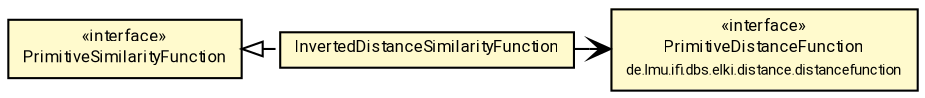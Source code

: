#!/usr/local/bin/dot
#
# Class diagram 
# Generated by UMLGraph version R5_7_2-60-g0e99a6 (http://www.spinellis.gr/umlgraph/)
#

digraph G {
	graph [fontnames="svg"]
	edge [fontname="Roboto",fontsize=7,labelfontname="Roboto",labelfontsize=7,color="black"];
	node [fontname="Roboto",fontcolor="black",fontsize=8,shape=plaintext,margin=0,width=0,height=0];
	nodesep=0.15;
	ranksep=0.25;
	rankdir=LR;
	// de.lmu.ifi.dbs.elki.distance.distancefunction.PrimitiveDistanceFunction<O>
	c5525324 [label=<<table title="de.lmu.ifi.dbs.elki.distance.distancefunction.PrimitiveDistanceFunction" border="0" cellborder="1" cellspacing="0" cellpadding="2" bgcolor="LemonChiffon" href="../distancefunction/PrimitiveDistanceFunction.html" target="_parent">
		<tr><td><table border="0" cellspacing="0" cellpadding="1">
		<tr><td align="center" balign="center"> &#171;interface&#187; </td></tr>
		<tr><td align="center" balign="center"> <font face="Roboto">PrimitiveDistanceFunction</font> </td></tr>
		<tr><td align="center" balign="center"> <font face="Roboto" point-size="7.0">de.lmu.ifi.dbs.elki.distance.distancefunction</font> </td></tr>
		</table></td></tr>
		</table>>, URL="../distancefunction/PrimitiveDistanceFunction.html"];
	// de.lmu.ifi.dbs.elki.distance.similarityfunction.PrimitiveSimilarityFunction<O>
	c5525331 [label=<<table title="de.lmu.ifi.dbs.elki.distance.similarityfunction.PrimitiveSimilarityFunction" border="0" cellborder="1" cellspacing="0" cellpadding="2" bgcolor="LemonChiffon" href="PrimitiveSimilarityFunction.html" target="_parent">
		<tr><td><table border="0" cellspacing="0" cellpadding="1">
		<tr><td align="center" balign="center"> &#171;interface&#187; </td></tr>
		<tr><td align="center" balign="center"> <font face="Roboto">PrimitiveSimilarityFunction</font> </td></tr>
		</table></td></tr>
		</table>>, URL="PrimitiveSimilarityFunction.html"];
	// de.lmu.ifi.dbs.elki.distance.similarityfunction.InvertedDistanceSimilarityFunction<O>
	c5525786 [label=<<table title="de.lmu.ifi.dbs.elki.distance.similarityfunction.InvertedDistanceSimilarityFunction" border="0" cellborder="1" cellspacing="0" cellpadding="2" bgcolor="lemonChiffon" href="InvertedDistanceSimilarityFunction.html" target="_parent">
		<tr><td><table border="0" cellspacing="0" cellpadding="1">
		<tr><td align="center" balign="center"> <font face="Roboto">InvertedDistanceSimilarityFunction</font> </td></tr>
		</table></td></tr>
		</table>>, URL="InvertedDistanceSimilarityFunction.html"];
	// de.lmu.ifi.dbs.elki.distance.similarityfunction.InvertedDistanceSimilarityFunction<O> implements de.lmu.ifi.dbs.elki.distance.similarityfunction.PrimitiveSimilarityFunction<O>
	c5525331 -> c5525786 [arrowtail=empty,style=dashed,dir=back,weight=9];
	// de.lmu.ifi.dbs.elki.distance.similarityfunction.InvertedDistanceSimilarityFunction<O> navassoc de.lmu.ifi.dbs.elki.distance.distancefunction.PrimitiveDistanceFunction<O>
	c5525786 -> c5525324 [arrowhead=open,weight=1];
}

